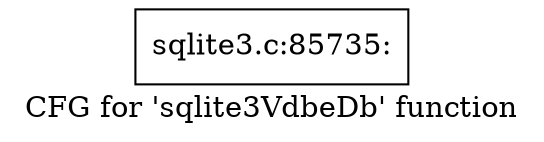 digraph "CFG for 'sqlite3VdbeDb' function" {
	label="CFG for 'sqlite3VdbeDb' function";

	Node0x55c0f5bec0f0 [shape=record,label="{sqlite3.c:85735:}"];
}
